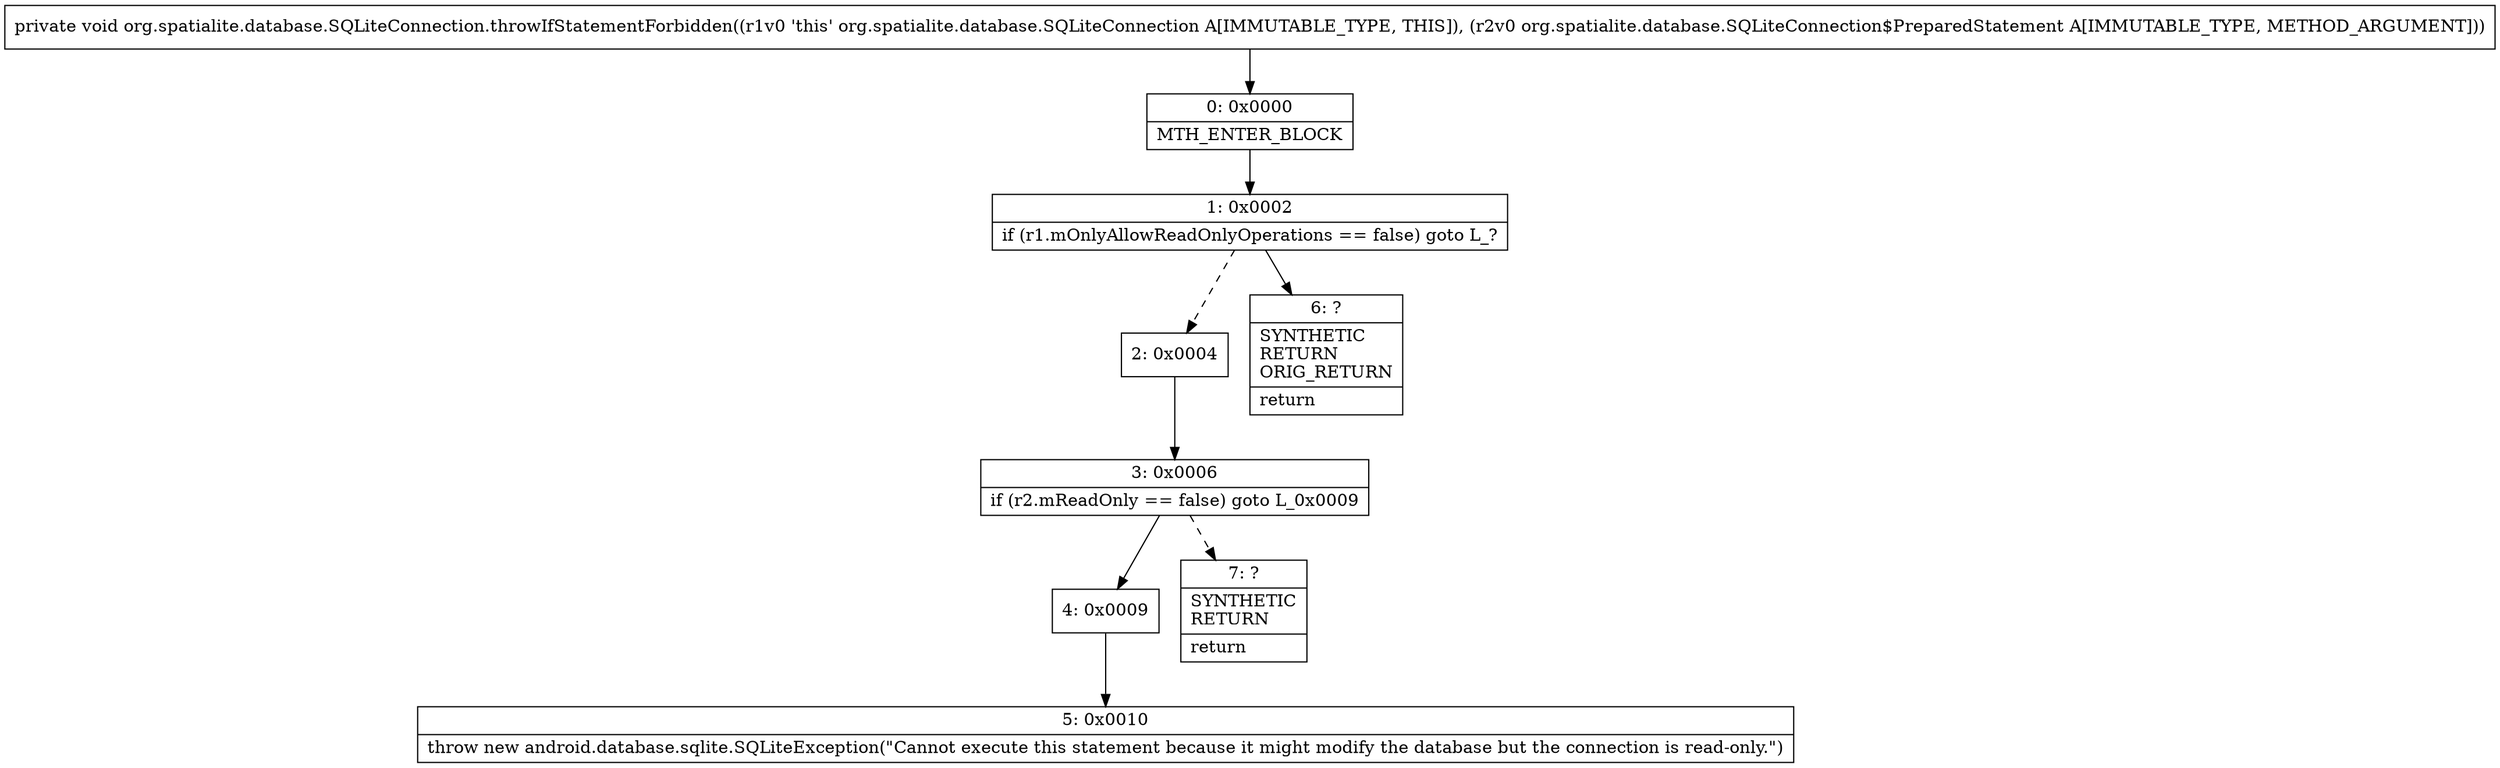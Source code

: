 digraph "CFG fororg.spatialite.database.SQLiteConnection.throwIfStatementForbidden(Lorg\/spatialite\/database\/SQLiteConnection$PreparedStatement;)V" {
Node_0 [shape=record,label="{0\:\ 0x0000|MTH_ENTER_BLOCK\l}"];
Node_1 [shape=record,label="{1\:\ 0x0002|if (r1.mOnlyAllowReadOnlyOperations == false) goto L_?\l}"];
Node_2 [shape=record,label="{2\:\ 0x0004}"];
Node_3 [shape=record,label="{3\:\ 0x0006|if (r2.mReadOnly == false) goto L_0x0009\l}"];
Node_4 [shape=record,label="{4\:\ 0x0009}"];
Node_5 [shape=record,label="{5\:\ 0x0010|throw new android.database.sqlite.SQLiteException(\"Cannot execute this statement because it might modify the database but the connection is read\-only.\")\l}"];
Node_6 [shape=record,label="{6\:\ ?|SYNTHETIC\lRETURN\lORIG_RETURN\l|return\l}"];
Node_7 [shape=record,label="{7\:\ ?|SYNTHETIC\lRETURN\l|return\l}"];
MethodNode[shape=record,label="{private void org.spatialite.database.SQLiteConnection.throwIfStatementForbidden((r1v0 'this' org.spatialite.database.SQLiteConnection A[IMMUTABLE_TYPE, THIS]), (r2v0 org.spatialite.database.SQLiteConnection$PreparedStatement A[IMMUTABLE_TYPE, METHOD_ARGUMENT])) }"];
MethodNode -> Node_0;
Node_0 -> Node_1;
Node_1 -> Node_2[style=dashed];
Node_1 -> Node_6;
Node_2 -> Node_3;
Node_3 -> Node_4;
Node_3 -> Node_7[style=dashed];
Node_4 -> Node_5;
}

